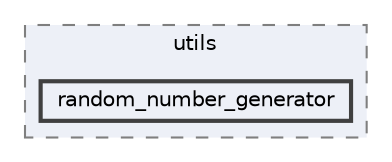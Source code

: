 digraph "src/utils/random_number_generator"
{
 // LATEX_PDF_SIZE
  bgcolor="transparent";
  edge [fontname=Helvetica,fontsize=10,labelfontname=Helvetica,labelfontsize=10];
  node [fontname=Helvetica,fontsize=10,shape=box,height=0.2,width=0.4];
  compound=true
  subgraph clusterdir_313caf1132e152dd9b58bea13a4052ca {
    graph [ bgcolor="#edf0f7", pencolor="grey50", label="utils", fontname=Helvetica,fontsize=10 style="filled,dashed", URL="dir_313caf1132e152dd9b58bea13a4052ca.html",tooltip=""]
  dir_a0f8a7cf6a7c2673ed588cfd3db53734 [label="random_number_generator", fillcolor="#edf0f7", color="grey25", style="filled,bold", URL="dir_a0f8a7cf6a7c2673ed588cfd3db53734.html",tooltip=""];
  }
}
